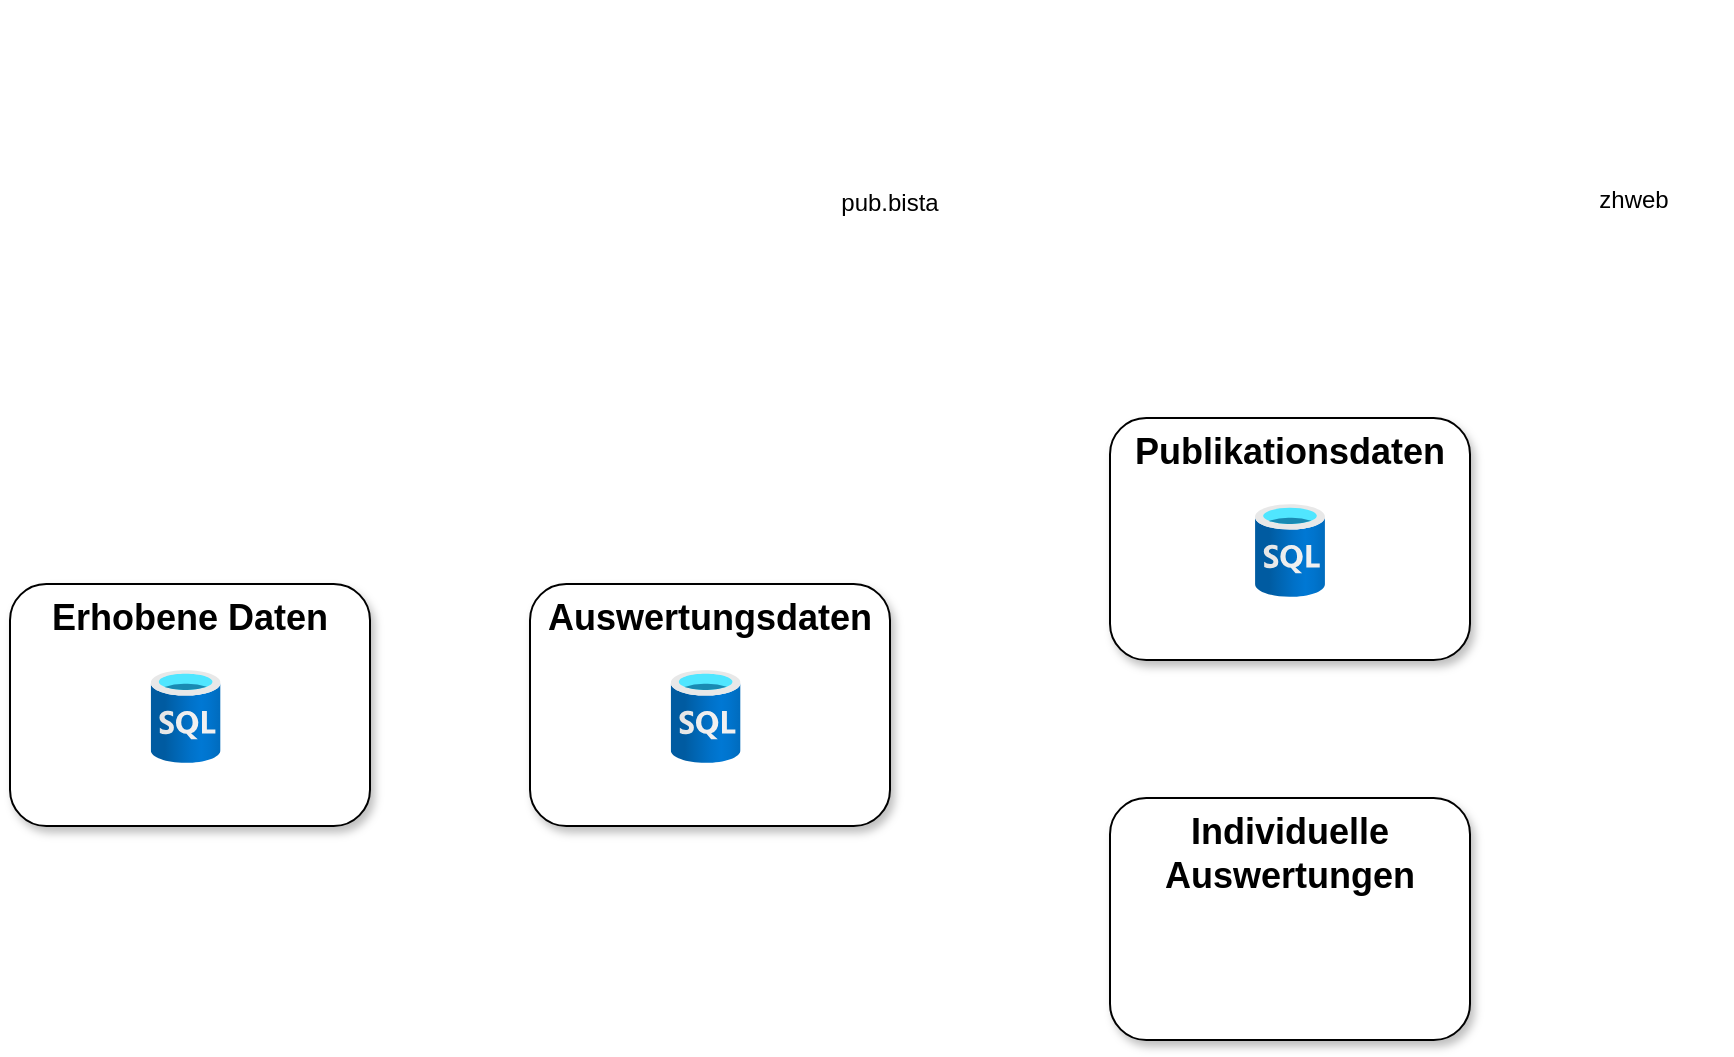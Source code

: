<mxfile version="24.7.15">
  <diagram name="Seite-1" id="liFLUvJEddgJuvFbEWhZ">
    <mxGraphModel dx="1434" dy="874" grid="1" gridSize="10" guides="1" tooltips="1" connect="1" arrows="1" fold="1" page="1" pageScale="1" pageWidth="1169" pageHeight="827" math="0" shadow="0">
      <root>
        <mxCell id="0" />
        <mxCell id="1" parent="0" />
        <mxCell id="ZY-u0qxRuWla2hT5KkOf-5" value="" style="group" vertex="1" connectable="0" parent="1">
          <mxGeometry x="380" y="353" width="180" height="121" as="geometry" />
        </mxCell>
        <mxCell id="ZY-u0qxRuWla2hT5KkOf-6" value="Auswertungsdaten" style="rounded=1;whiteSpace=wrap;html=1;shadow=1;align=center;verticalAlign=top;fontStyle=1;fontSize=18;" vertex="1" parent="ZY-u0qxRuWla2hT5KkOf-5">
          <mxGeometry width="180" height="121" as="geometry" />
        </mxCell>
        <mxCell id="ZY-u0qxRuWla2hT5KkOf-7" value="" style="aspect=fixed;html=1;points=[];align=center;image;fontSize=12;image=img/lib/azure2/databases/SQL_Database.svg;" vertex="1" parent="ZY-u0qxRuWla2hT5KkOf-5">
          <mxGeometry x="70.364" y="43" width="34.909" height="46.545" as="geometry" />
        </mxCell>
        <mxCell id="ZY-u0qxRuWla2hT5KkOf-8" value="" style="group" vertex="1" connectable="0" parent="1">
          <mxGeometry x="120" y="353" width="180" height="121" as="geometry" />
        </mxCell>
        <mxCell id="ZY-u0qxRuWla2hT5KkOf-9" value="Erhobene Daten" style="rounded=1;whiteSpace=wrap;html=1;shadow=1;align=center;verticalAlign=top;fontStyle=1;fontSize=18;" vertex="1" parent="ZY-u0qxRuWla2hT5KkOf-8">
          <mxGeometry width="180" height="121" as="geometry" />
        </mxCell>
        <mxCell id="ZY-u0qxRuWla2hT5KkOf-10" value="" style="aspect=fixed;html=1;points=[];align=center;image;fontSize=12;image=img/lib/azure2/databases/SQL_Database.svg;" vertex="1" parent="ZY-u0qxRuWla2hT5KkOf-8">
          <mxGeometry x="70.364" y="43" width="34.909" height="46.545" as="geometry" />
        </mxCell>
        <mxCell id="ZY-u0qxRuWla2hT5KkOf-11" value="" style="group" vertex="1" connectable="0" parent="1">
          <mxGeometry x="680" y="270" width="160" height="121" as="geometry" />
        </mxCell>
        <mxCell id="ZY-u0qxRuWla2hT5KkOf-14" value="" style="group" vertex="1" connectable="0" parent="ZY-u0qxRuWla2hT5KkOf-11">
          <mxGeometry x="-10" width="180" height="121" as="geometry" />
        </mxCell>
        <mxCell id="ZY-u0qxRuWla2hT5KkOf-12" value="Publikationsdaten" style="rounded=1;whiteSpace=wrap;html=1;shadow=1;align=center;verticalAlign=top;fontStyle=1;fontSize=18;" vertex="1" parent="ZY-u0qxRuWla2hT5KkOf-14">
          <mxGeometry width="180" height="121" as="geometry" />
        </mxCell>
        <mxCell id="ZY-u0qxRuWla2hT5KkOf-13" value="" style="aspect=fixed;html=1;points=[];align=center;image;fontSize=12;image=img/lib/azure2/databases/SQL_Database.svg;" vertex="1" parent="ZY-u0qxRuWla2hT5KkOf-14">
          <mxGeometry x="72.545" y="43" width="34.909" height="46.545" as="geometry" />
        </mxCell>
        <mxCell id="ZY-u0qxRuWla2hT5KkOf-15" value="" style="group" vertex="1" connectable="0" parent="1">
          <mxGeometry x="670" y="460" width="180" height="121" as="geometry" />
        </mxCell>
        <mxCell id="ZY-u0qxRuWla2hT5KkOf-16" value="Individuelle&lt;br&gt;Auswertungen" style="rounded=1;whiteSpace=wrap;html=1;shadow=1;align=center;verticalAlign=top;fontStyle=1;fontSize=18;" vertex="1" parent="ZY-u0qxRuWla2hT5KkOf-15">
          <mxGeometry width="180" height="121" as="geometry" />
        </mxCell>
        <mxCell id="ZY-u0qxRuWla2hT5KkOf-18" value="" style="shape=image;html=1;verticalAlign=top;verticalLabelPosition=bottom;labelBackgroundColor=#ffffff;imageAspect=0;aspect=fixed;image=https://cdn3.iconfinder.com/data/icons/document-icons-2/30/647714-excel-128.png" vertex="1" parent="ZY-u0qxRuWla2hT5KkOf-15">
          <mxGeometry x="70" y="60" width="40" height="40" as="geometry" />
        </mxCell>
        <mxCell id="ZY-u0qxRuWla2hT5KkOf-20" value="pub.bista" style="shape=image;verticalLabelPosition=bottom;labelBackgroundColor=default;verticalAlign=top;aspect=fixed;imageAspect=0;image=https://encrypted-tbn0.gstatic.com/images?q=tbn:ANd9GcT-bDwiAeV5WEyGj-YXBPmm02qwcvZvkZ2KU-w98TlcpQeXnxC-r3VyIVNoHyJ0uEZHEZ4&amp;usqp=CAU;" vertex="1" parent="1">
          <mxGeometry x="516.5" y="61.5" width="87" height="87" as="geometry" />
        </mxCell>
        <mxCell id="ZY-u0qxRuWla2hT5KkOf-21" value="zhweb" style="shape=image;verticalLabelPosition=bottom;labelBackgroundColor=default;verticalAlign=top;aspect=fixed;imageAspect=0;image=https://encrypted-tbn0.gstatic.com/images?q=tbn:ANd9GcQOZtd-90JAvhmsLHi6kdD7_Zrdiq_edZsF2xxE8sBsoo1amhytiBdIxlejt3VQ7OJH7vI&amp;usqp=CAU;" vertex="1" parent="1">
          <mxGeometry x="883.02" y="72.79" width="97.95" height="74.41" as="geometry" />
        </mxCell>
      </root>
    </mxGraphModel>
  </diagram>
</mxfile>
